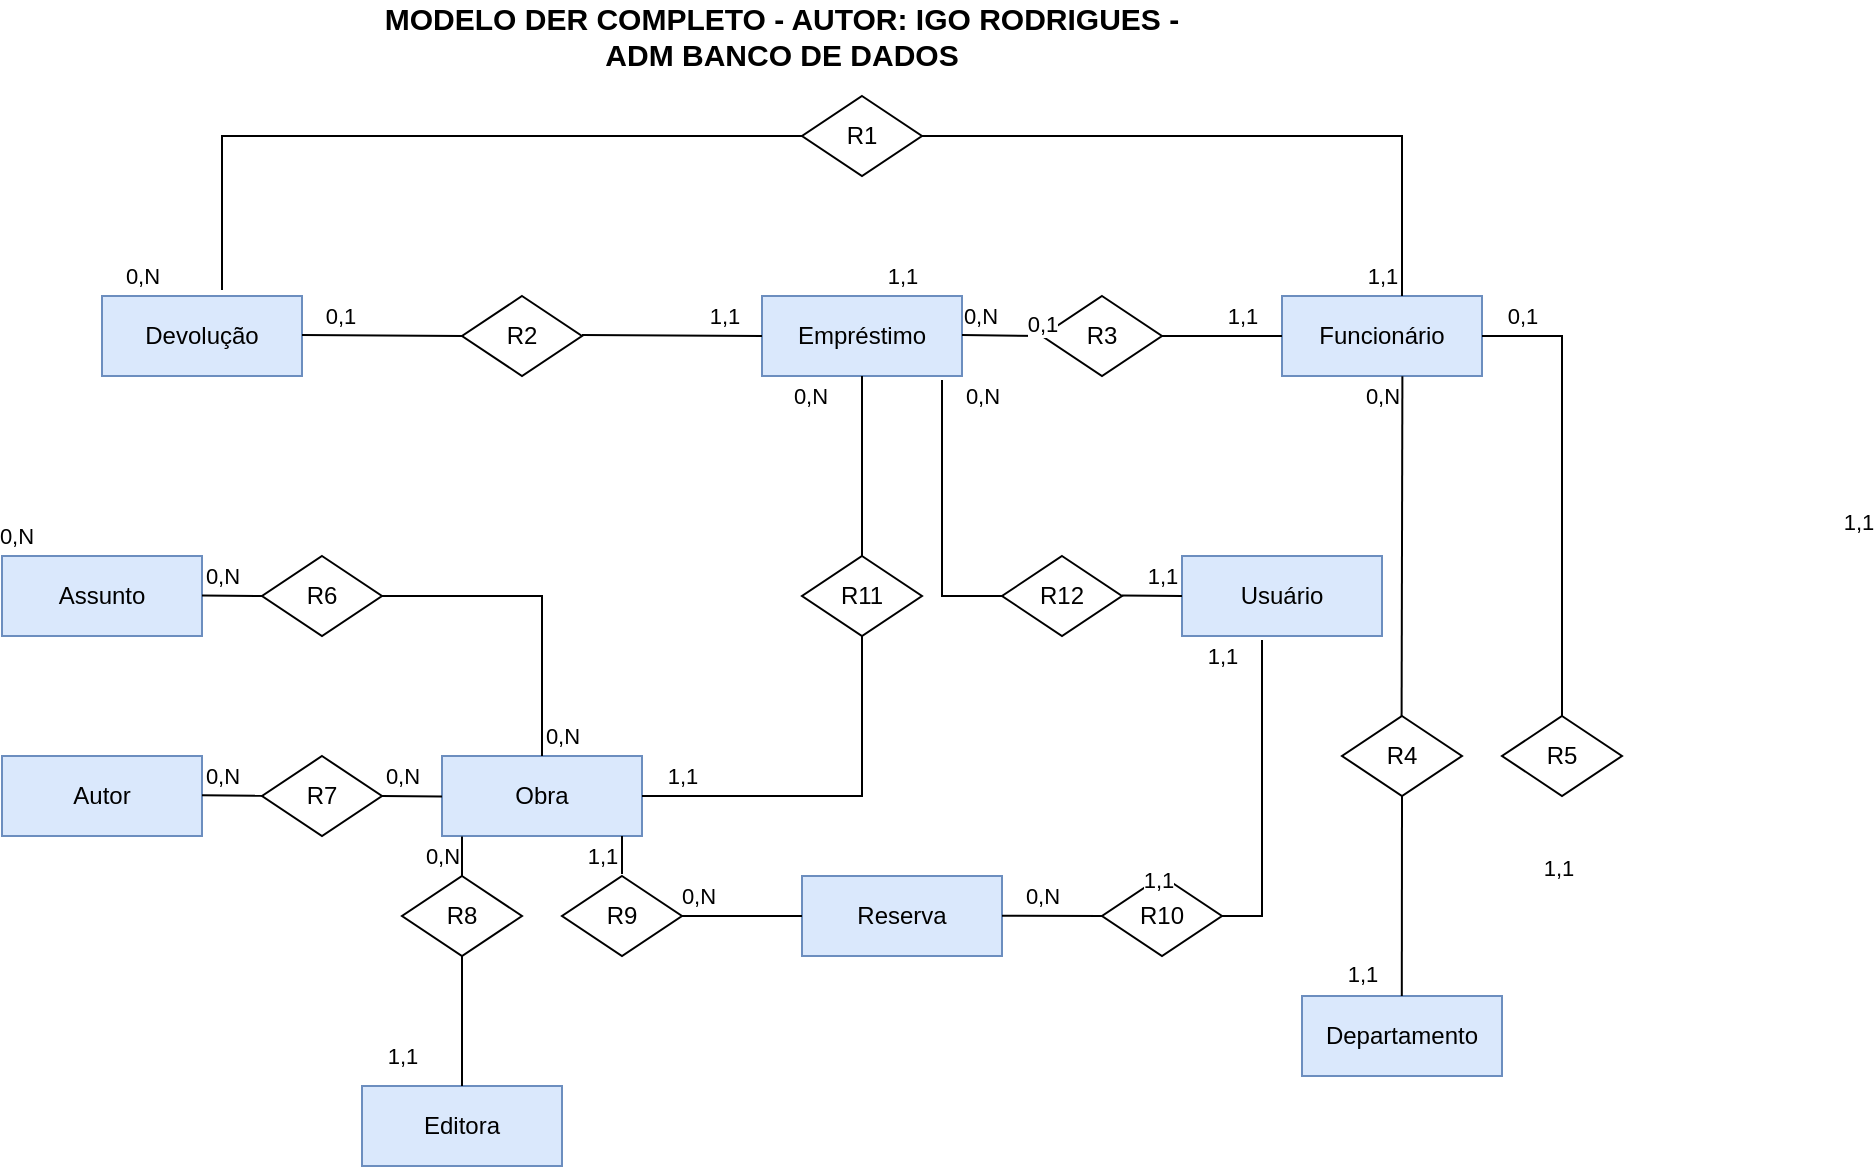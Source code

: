 <mxfile version="13.6.4" type="github">
  <diagram id="sxkPdNLgV4T2of8Bxe0q" name="Página-1">
    <mxGraphModel dx="413" dy="230" grid="1" gridSize="10" guides="1" tooltips="1" connect="1" arrows="1" fold="1" page="1" pageScale="1" pageWidth="827" pageHeight="1169" math="0" shadow="0">
      <root>
        <mxCell id="0" />
        <mxCell id="1" parent="0" />
        <mxCell id="IpgLhtcSPd8iix0qe7gb-1" value="Obra" style="whiteSpace=wrap;html=1;align=center;fillColor=#dae8fc;strokeColor=#6c8ebf;" vertex="1" parent="1">
          <mxGeometry x="230" y="400" width="100" height="40" as="geometry" />
        </mxCell>
        <mxCell id="IpgLhtcSPd8iix0qe7gb-2" value="Devolução" style="whiteSpace=wrap;html=1;align=center;fillColor=#dae8fc;strokeColor=#6c8ebf;" vertex="1" parent="1">
          <mxGeometry x="60" y="170" width="100" height="40" as="geometry" />
        </mxCell>
        <mxCell id="IpgLhtcSPd8iix0qe7gb-3" value="Editora" style="whiteSpace=wrap;html=1;align=center;fillColor=#dae8fc;strokeColor=#6c8ebf;" vertex="1" parent="1">
          <mxGeometry x="190" y="565" width="100" height="40" as="geometry" />
        </mxCell>
        <mxCell id="IpgLhtcSPd8iix0qe7gb-4" value="Empréstimo" style="whiteSpace=wrap;html=1;align=center;fillColor=#dae8fc;strokeColor=#6c8ebf;" vertex="1" parent="1">
          <mxGeometry x="390" y="170" width="100" height="40" as="geometry" />
        </mxCell>
        <mxCell id="IpgLhtcSPd8iix0qe7gb-5" value="Funcionário" style="whiteSpace=wrap;html=1;align=center;fillColor=#dae8fc;strokeColor=#6c8ebf;" vertex="1" parent="1">
          <mxGeometry x="650" y="170" width="100" height="40" as="geometry" />
        </mxCell>
        <mxCell id="IpgLhtcSPd8iix0qe7gb-6" value="Usuário" style="whiteSpace=wrap;html=1;align=center;fillColor=#dae8fc;strokeColor=#6c8ebf;" vertex="1" parent="1">
          <mxGeometry x="600" y="300" width="100" height="40" as="geometry" />
        </mxCell>
        <mxCell id="IpgLhtcSPd8iix0qe7gb-7" value="Reserva" style="whiteSpace=wrap;html=1;align=center;fillColor=#dae8fc;strokeColor=#6c8ebf;" vertex="1" parent="1">
          <mxGeometry x="410" y="460" width="100" height="40" as="geometry" />
        </mxCell>
        <mxCell id="IpgLhtcSPd8iix0qe7gb-8" value="Departamento" style="whiteSpace=wrap;html=1;align=center;fillColor=#dae8fc;strokeColor=#6c8ebf;" vertex="1" parent="1">
          <mxGeometry x="660" y="520" width="100" height="40" as="geometry" />
        </mxCell>
        <mxCell id="IpgLhtcSPd8iix0qe7gb-19" value="Assunto" style="whiteSpace=wrap;html=1;align=center;fillColor=#dae8fc;strokeColor=#6c8ebf;" vertex="1" parent="1">
          <mxGeometry x="10" y="300" width="100" height="40" as="geometry" />
        </mxCell>
        <mxCell id="IpgLhtcSPd8iix0qe7gb-22" value="Autor" style="whiteSpace=wrap;html=1;align=center;fillColor=#dae8fc;strokeColor=#6c8ebf;" vertex="1" parent="1">
          <mxGeometry x="10" y="400" width="100" height="40" as="geometry" />
        </mxCell>
        <mxCell id="IpgLhtcSPd8iix0qe7gb-27" value="MODELO DER COMPLETO - AUTOR: IGO RODRIGUES - &lt;br&gt;ADM BANCO DE DADOS" style="text;html=1;strokeColor=none;fillColor=none;align=center;verticalAlign=middle;whiteSpace=wrap;rounded=0;fontStyle=1;fontSize=15;" vertex="1" parent="1">
          <mxGeometry x="140" y="30" width="520" height="20" as="geometry" />
        </mxCell>
        <mxCell id="IpgLhtcSPd8iix0qe7gb-31" value="R2" style="shape=rhombus;perimeter=rhombusPerimeter;whiteSpace=wrap;html=1;align=center;" vertex="1" parent="1">
          <mxGeometry x="240" y="170" width="60" height="40" as="geometry" />
        </mxCell>
        <mxCell id="IpgLhtcSPd8iix0qe7gb-36" value="R7" style="shape=rhombus;perimeter=rhombusPerimeter;whiteSpace=wrap;html=1;align=center;" vertex="1" parent="1">
          <mxGeometry x="140" y="400" width="60" height="40" as="geometry" />
        </mxCell>
        <mxCell id="IpgLhtcSPd8iix0qe7gb-37" value="R6" style="shape=rhombus;perimeter=rhombusPerimeter;whiteSpace=wrap;html=1;align=center;" vertex="1" parent="1">
          <mxGeometry x="140" y="300" width="60" height="40" as="geometry" />
        </mxCell>
        <mxCell id="IpgLhtcSPd8iix0qe7gb-38" value="R11" style="shape=rhombus;perimeter=rhombusPerimeter;whiteSpace=wrap;html=1;align=center;" vertex="1" parent="1">
          <mxGeometry x="410" y="300" width="60" height="40" as="geometry" />
        </mxCell>
        <mxCell id="IpgLhtcSPd8iix0qe7gb-39" value="R12" style="shape=rhombus;perimeter=rhombusPerimeter;whiteSpace=wrap;html=1;align=center;" vertex="1" parent="1">
          <mxGeometry x="510" y="300" width="60" height="40" as="geometry" />
        </mxCell>
        <mxCell id="IpgLhtcSPd8iix0qe7gb-40" value="R4" style="shape=rhombus;perimeter=rhombusPerimeter;whiteSpace=wrap;html=1;align=center;" vertex="1" parent="1">
          <mxGeometry x="680" y="380" width="60" height="40" as="geometry" />
        </mxCell>
        <mxCell id="IpgLhtcSPd8iix0qe7gb-41" value="R5" style="shape=rhombus;perimeter=rhombusPerimeter;whiteSpace=wrap;html=1;align=center;" vertex="1" parent="1">
          <mxGeometry x="760" y="380" width="60" height="40" as="geometry" />
        </mxCell>
        <mxCell id="IpgLhtcSPd8iix0qe7gb-42" value="R10" style="shape=rhombus;perimeter=rhombusPerimeter;whiteSpace=wrap;html=1;align=center;" vertex="1" parent="1">
          <mxGeometry x="560" y="460" width="60" height="40" as="geometry" />
        </mxCell>
        <mxCell id="IpgLhtcSPd8iix0qe7gb-43" value="R8" style="shape=rhombus;perimeter=rhombusPerimeter;whiteSpace=wrap;html=1;align=center;" vertex="1" parent="1">
          <mxGeometry x="210" y="460" width="60" height="40" as="geometry" />
        </mxCell>
        <mxCell id="IpgLhtcSPd8iix0qe7gb-44" value="R9" style="shape=rhombus;perimeter=rhombusPerimeter;whiteSpace=wrap;html=1;align=center;" vertex="1" parent="1">
          <mxGeometry x="290" y="460" width="60" height="40" as="geometry" />
        </mxCell>
        <mxCell id="IpgLhtcSPd8iix0qe7gb-45" value="R3" style="shape=rhombus;perimeter=rhombusPerimeter;whiteSpace=wrap;html=1;align=center;" vertex="1" parent="1">
          <mxGeometry x="530" y="170" width="60" height="40" as="geometry" />
        </mxCell>
        <mxCell id="IpgLhtcSPd8iix0qe7gb-46" value="R1" style="shape=rhombus;perimeter=rhombusPerimeter;whiteSpace=wrap;html=1;align=center;" vertex="1" parent="1">
          <mxGeometry x="410" y="70" width="60" height="40" as="geometry" />
        </mxCell>
        <mxCell id="IpgLhtcSPd8iix0qe7gb-48" value="" style="endArrow=none;html=1;rounded=0;" edge="1" parent="1">
          <mxGeometry relative="1" as="geometry">
            <mxPoint x="160" y="189.5" as="sourcePoint" />
            <mxPoint x="240" y="190" as="targetPoint" />
          </mxGeometry>
        </mxCell>
        <mxCell id="IpgLhtcSPd8iix0qe7gb-49" value="0,1" style="edgeLabel;html=1;align=center;verticalAlign=middle;resizable=0;points=[];" vertex="1" connectable="0" parent="IpgLhtcSPd8iix0qe7gb-48">
          <mxGeometry x="-0.475" y="2" relative="1" as="geometry">
            <mxPoint x="-2" y="-8" as="offset" />
          </mxGeometry>
        </mxCell>
        <mxCell id="IpgLhtcSPd8iix0qe7gb-52" value="0,N" style="edgeLabel;html=1;align=center;verticalAlign=middle;resizable=0;points=[];" vertex="1" connectable="0" parent="IpgLhtcSPd8iix0qe7gb-48">
          <mxGeometry x="-0.475" y="2" relative="1" as="geometry">
            <mxPoint x="-101.01" y="-27.63" as="offset" />
          </mxGeometry>
        </mxCell>
        <mxCell id="IpgLhtcSPd8iix0qe7gb-50" value="" style="endArrow=none;html=1;rounded=0;" edge="1" parent="1">
          <mxGeometry relative="1" as="geometry">
            <mxPoint x="300" y="189.5" as="sourcePoint" />
            <mxPoint x="380" y="190" as="targetPoint" />
            <Array as="points">
              <mxPoint x="390" y="190" />
            </Array>
          </mxGeometry>
        </mxCell>
        <mxCell id="IpgLhtcSPd8iix0qe7gb-51" value="1,1" style="edgeLabel;html=1;align=center;verticalAlign=middle;resizable=0;points=[];" vertex="1" connectable="0" parent="IpgLhtcSPd8iix0qe7gb-50">
          <mxGeometry x="-0.475" y="2" relative="1" as="geometry">
            <mxPoint x="43.99" y="-8" as="offset" />
          </mxGeometry>
        </mxCell>
        <mxCell id="IpgLhtcSPd8iix0qe7gb-55" value="" style="endArrow=none;html=1;rounded=0;" edge="1" parent="1">
          <mxGeometry relative="1" as="geometry">
            <mxPoint x="490" y="189.5" as="sourcePoint" />
            <mxPoint x="530" y="190" as="targetPoint" />
          </mxGeometry>
        </mxCell>
        <mxCell id="IpgLhtcSPd8iix0qe7gb-56" value="0,N" style="edgeLabel;html=1;align=center;verticalAlign=middle;resizable=0;points=[];" vertex="1" connectable="0" parent="IpgLhtcSPd8iix0qe7gb-55">
          <mxGeometry x="-0.475" y="2" relative="1" as="geometry">
            <mxPoint x="-2" y="-8" as="offset" />
          </mxGeometry>
        </mxCell>
        <mxCell id="IpgLhtcSPd8iix0qe7gb-98" value="0,N" style="edgeLabel;html=1;align=center;verticalAlign=middle;resizable=0;points=[];" vertex="1" connectable="0" parent="IpgLhtcSPd8iix0qe7gb-55">
          <mxGeometry x="-0.475" y="2" relative="1" as="geometry">
            <mxPoint x="-0.31" y="32.37" as="offset" />
          </mxGeometry>
        </mxCell>
        <mxCell id="IpgLhtcSPd8iix0qe7gb-58" value="" style="endArrow=none;html=1;rounded=0;entryX=0;entryY=0.5;entryDx=0;entryDy=0;exitX=1;exitY=0.5;exitDx=0;exitDy=0;" edge="1" parent="1" source="IpgLhtcSPd8iix0qe7gb-45" target="IpgLhtcSPd8iix0qe7gb-5">
          <mxGeometry relative="1" as="geometry">
            <mxPoint x="500" y="199.5" as="sourcePoint" />
            <mxPoint x="540" y="200" as="targetPoint" />
          </mxGeometry>
        </mxCell>
        <mxCell id="IpgLhtcSPd8iix0qe7gb-59" value="1,1" style="edgeLabel;html=1;align=center;verticalAlign=middle;resizable=0;points=[];" vertex="1" connectable="0" parent="IpgLhtcSPd8iix0qe7gb-58">
          <mxGeometry x="-0.475" y="2" relative="1" as="geometry">
            <mxPoint x="24" y="-8" as="offset" />
          </mxGeometry>
        </mxCell>
        <mxCell id="IpgLhtcSPd8iix0qe7gb-63" value="" style="endArrow=none;html=1;rounded=0;exitX=1;exitY=0.5;exitDx=0;exitDy=0;" edge="1" parent="1">
          <mxGeometry relative="1" as="geometry">
            <mxPoint x="570" y="319.8" as="sourcePoint" />
            <mxPoint x="600" y="320" as="targetPoint" />
          </mxGeometry>
        </mxCell>
        <mxCell id="IpgLhtcSPd8iix0qe7gb-64" value="1,1" style="edgeLabel;html=1;align=center;verticalAlign=middle;resizable=0;points=[];" vertex="1" connectable="0" parent="IpgLhtcSPd8iix0qe7gb-63">
          <mxGeometry x="-0.475" y="2" relative="1" as="geometry">
            <mxPoint x="11.99" y="-8" as="offset" />
          </mxGeometry>
        </mxCell>
        <mxCell id="IpgLhtcSPd8iix0qe7gb-65" value="" style="endArrow=none;html=1;rounded=0;exitX=0.5;exitY=1;exitDx=0;exitDy=0;" edge="1" parent="1" source="IpgLhtcSPd8iix0qe7gb-4" target="IpgLhtcSPd8iix0qe7gb-38">
          <mxGeometry relative="1" as="geometry">
            <mxPoint x="440" y="220" as="sourcePoint" />
            <mxPoint x="480" y="220.5" as="targetPoint" />
          </mxGeometry>
        </mxCell>
        <mxCell id="IpgLhtcSPd8iix0qe7gb-66" value="0,N" style="edgeLabel;html=1;align=center;verticalAlign=middle;resizable=0;points=[];" vertex="1" connectable="0" parent="IpgLhtcSPd8iix0qe7gb-65">
          <mxGeometry x="-0.475" y="2" relative="1" as="geometry">
            <mxPoint x="-28" y="-13.6" as="offset" />
          </mxGeometry>
        </mxCell>
        <mxCell id="IpgLhtcSPd8iix0qe7gb-103" value="1,1" style="edgeLabel;html=1;align=center;verticalAlign=middle;resizable=0;points=[];" vertex="1" connectable="0" parent="IpgLhtcSPd8iix0qe7gb-65">
          <mxGeometry x="-0.475" y="2" relative="1" as="geometry">
            <mxPoint x="-92" y="176.57" as="offset" />
          </mxGeometry>
        </mxCell>
        <mxCell id="IpgLhtcSPd8iix0qe7gb-67" value="" style="endArrow=none;html=1;rounded=0;" edge="1" parent="1">
          <mxGeometry relative="1" as="geometry">
            <mxPoint x="110" y="319.75" as="sourcePoint" />
            <mxPoint x="140" y="320" as="targetPoint" />
          </mxGeometry>
        </mxCell>
        <mxCell id="IpgLhtcSPd8iix0qe7gb-68" value="0,N" style="edgeLabel;html=1;align=center;verticalAlign=middle;resizable=0;points=[];" vertex="1" connectable="0" parent="IpgLhtcSPd8iix0qe7gb-67">
          <mxGeometry x="-0.475" y="2" relative="1" as="geometry">
            <mxPoint x="1.98" y="-8" as="offset" />
          </mxGeometry>
        </mxCell>
        <mxCell id="IpgLhtcSPd8iix0qe7gb-69" value="0,N" style="edgeLabel;html=1;align=center;verticalAlign=middle;resizable=0;points=[];" vertex="1" connectable="0" parent="IpgLhtcSPd8iix0qe7gb-67">
          <mxGeometry x="-0.475" y="2" relative="1" as="geometry">
            <mxPoint x="-101.01" y="-27.63" as="offset" />
          </mxGeometry>
        </mxCell>
        <mxCell id="IpgLhtcSPd8iix0qe7gb-70" value="" style="endArrow=none;html=1;rounded=0;" edge="1" parent="1">
          <mxGeometry relative="1" as="geometry">
            <mxPoint x="110" y="419.6" as="sourcePoint" />
            <mxPoint x="140" y="419.85" as="targetPoint" />
          </mxGeometry>
        </mxCell>
        <mxCell id="IpgLhtcSPd8iix0qe7gb-71" value="0,N" style="edgeLabel;html=1;align=center;verticalAlign=middle;resizable=0;points=[];" vertex="1" connectable="0" parent="IpgLhtcSPd8iix0qe7gb-70">
          <mxGeometry x="-0.475" y="2" relative="1" as="geometry">
            <mxPoint x="1.98" y="-8" as="offset" />
          </mxGeometry>
        </mxCell>
        <mxCell id="IpgLhtcSPd8iix0qe7gb-73" value="" style="endArrow=none;html=1;rounded=0;" edge="1" parent="1">
          <mxGeometry relative="1" as="geometry">
            <mxPoint x="200" y="420" as="sourcePoint" />
            <mxPoint x="230" y="420.25" as="targetPoint" />
          </mxGeometry>
        </mxCell>
        <mxCell id="IpgLhtcSPd8iix0qe7gb-74" value="0,N" style="edgeLabel;html=1;align=center;verticalAlign=middle;resizable=0;points=[];" vertex="1" connectable="0" parent="IpgLhtcSPd8iix0qe7gb-73">
          <mxGeometry x="-0.475" y="2" relative="1" as="geometry">
            <mxPoint x="1.98" y="-8" as="offset" />
          </mxGeometry>
        </mxCell>
        <mxCell id="IpgLhtcSPd8iix0qe7gb-76" value="" style="endArrow=none;html=1;rounded=0;" edge="1" parent="1" source="IpgLhtcSPd8iix0qe7gb-43">
          <mxGeometry relative="1" as="geometry">
            <mxPoint x="210" y="440" as="sourcePoint" />
            <mxPoint x="240" y="440.25" as="targetPoint" />
          </mxGeometry>
        </mxCell>
        <mxCell id="IpgLhtcSPd8iix0qe7gb-77" value="0,N" style="edgeLabel;html=1;align=center;verticalAlign=middle;resizable=0;points=[];" vertex="1" connectable="0" parent="IpgLhtcSPd8iix0qe7gb-76">
          <mxGeometry x="-0.475" y="2" relative="1" as="geometry">
            <mxPoint x="-8" y="-4.8" as="offset" />
          </mxGeometry>
        </mxCell>
        <mxCell id="IpgLhtcSPd8iix0qe7gb-78" value="" style="endArrow=none;html=1;rounded=0;" edge="1" parent="1">
          <mxGeometry relative="1" as="geometry">
            <mxPoint x="320" y="459" as="sourcePoint" />
            <mxPoint x="320" y="440" as="targetPoint" />
          </mxGeometry>
        </mxCell>
        <mxCell id="IpgLhtcSPd8iix0qe7gb-79" value="1,1" style="edgeLabel;html=1;align=center;verticalAlign=middle;resizable=0;points=[];" vertex="1" connectable="0" parent="IpgLhtcSPd8iix0qe7gb-78">
          <mxGeometry x="-0.475" y="2" relative="1" as="geometry">
            <mxPoint x="-8" y="-4.2" as="offset" />
          </mxGeometry>
        </mxCell>
        <mxCell id="IpgLhtcSPd8iix0qe7gb-80" value="" style="endArrow=none;html=1;rounded=0;entryX=0.5;entryY=1;entryDx=0;entryDy=0;" edge="1" parent="1" target="IpgLhtcSPd8iix0qe7gb-43">
          <mxGeometry relative="1" as="geometry">
            <mxPoint x="240" y="565" as="sourcePoint" />
            <mxPoint x="240" y="506" as="targetPoint" />
          </mxGeometry>
        </mxCell>
        <mxCell id="IpgLhtcSPd8iix0qe7gb-81" value="1,1" style="edgeLabel;html=1;align=center;verticalAlign=middle;resizable=0;points=[];" vertex="1" connectable="0" parent="IpgLhtcSPd8iix0qe7gb-80">
          <mxGeometry x="-0.475" y="2" relative="1" as="geometry">
            <mxPoint x="-28" y="2.14" as="offset" />
          </mxGeometry>
        </mxCell>
        <mxCell id="IpgLhtcSPd8iix0qe7gb-82" value="" style="endArrow=none;html=1;rounded=0;entryX=0;entryY=0.5;entryDx=0;entryDy=0;exitX=1;exitY=0.5;exitDx=0;exitDy=0;" edge="1" parent="1" source="IpgLhtcSPd8iix0qe7gb-44" target="IpgLhtcSPd8iix0qe7gb-7">
          <mxGeometry relative="1" as="geometry">
            <mxPoint x="353" y="480" as="sourcePoint" />
            <mxPoint x="360" y="470.13" as="targetPoint" />
          </mxGeometry>
        </mxCell>
        <mxCell id="IpgLhtcSPd8iix0qe7gb-83" value="0,N" style="edgeLabel;html=1;align=center;verticalAlign=middle;resizable=0;points=[];" vertex="1" connectable="0" parent="IpgLhtcSPd8iix0qe7gb-82">
          <mxGeometry x="-0.475" y="2" relative="1" as="geometry">
            <mxPoint x="-8" y="-8" as="offset" />
          </mxGeometry>
        </mxCell>
        <mxCell id="IpgLhtcSPd8iix0qe7gb-84" value="" style="endArrow=none;html=1;rounded=0;exitX=1;exitY=0.5;exitDx=0;exitDy=0;" edge="1" parent="1">
          <mxGeometry relative="1" as="geometry">
            <mxPoint x="510.0" y="479.86" as="sourcePoint" />
            <mxPoint x="560" y="480" as="targetPoint" />
          </mxGeometry>
        </mxCell>
        <mxCell id="IpgLhtcSPd8iix0qe7gb-85" value="0,N" style="edgeLabel;html=1;align=center;verticalAlign=middle;resizable=0;points=[];" vertex="1" connectable="0" parent="IpgLhtcSPd8iix0qe7gb-84">
          <mxGeometry x="-0.475" y="2" relative="1" as="geometry">
            <mxPoint x="6.94" y="-8" as="offset" />
          </mxGeometry>
        </mxCell>
        <mxCell id="IpgLhtcSPd8iix0qe7gb-86" value="" style="endArrow=none;html=1;rounded=0;entryX=0.5;entryY=1;entryDx=0;entryDy=0;" edge="1" parent="1" target="IpgLhtcSPd8iix0qe7gb-40">
          <mxGeometry relative="1" as="geometry">
            <mxPoint x="709.9" y="520" as="sourcePoint" />
            <mxPoint x="709.9" y="423.14" as="targetPoint" />
          </mxGeometry>
        </mxCell>
        <mxCell id="IpgLhtcSPd8iix0qe7gb-87" value="1,1" style="edgeLabel;html=1;align=center;verticalAlign=middle;resizable=0;points=[];" vertex="1" connectable="0" parent="IpgLhtcSPd8iix0qe7gb-86">
          <mxGeometry x="-0.475" y="2" relative="1" as="geometry">
            <mxPoint x="-18" y="15.44" as="offset" />
          </mxGeometry>
        </mxCell>
        <mxCell id="IpgLhtcSPd8iix0qe7gb-89" value="" style="endArrow=none;html=1;rounded=0;entryX=0.602;entryY=1.002;entryDx=0;entryDy=0;entryPerimeter=0;" edge="1" parent="1" target="IpgLhtcSPd8iix0qe7gb-5">
          <mxGeometry relative="1" as="geometry">
            <mxPoint x="709.8" y="380" as="sourcePoint" />
            <mxPoint x="709.9" y="280" as="targetPoint" />
          </mxGeometry>
        </mxCell>
        <mxCell id="IpgLhtcSPd8iix0qe7gb-90" value="0,N" style="edgeLabel;html=1;align=center;verticalAlign=middle;resizable=0;points=[];" vertex="1" connectable="0" parent="IpgLhtcSPd8iix0qe7gb-89">
          <mxGeometry x="-0.475" y="2" relative="1" as="geometry">
            <mxPoint x="-8.01" y="-115.99" as="offset" />
          </mxGeometry>
        </mxCell>
        <mxCell id="IpgLhtcSPd8iix0qe7gb-91" value="" style="endArrow=none;html=1;rounded=0;exitX=1;exitY=0.5;exitDx=0;exitDy=0;entryX=0.6;entryY=0;entryDx=0;entryDy=0;entryPerimeter=0;" edge="1" parent="1" source="IpgLhtcSPd8iix0qe7gb-46" target="IpgLhtcSPd8iix0qe7gb-5">
          <mxGeometry relative="1" as="geometry">
            <mxPoint x="540" y="90" as="sourcePoint" />
            <mxPoint x="540" y="200" as="targetPoint" />
            <Array as="points">
              <mxPoint x="710" y="90" />
            </Array>
          </mxGeometry>
        </mxCell>
        <mxCell id="IpgLhtcSPd8iix0qe7gb-92" value="1,1" style="edgeLabel;html=1;align=center;verticalAlign=middle;resizable=0;points=[];" vertex="1" connectable="0" parent="IpgLhtcSPd8iix0qe7gb-91">
          <mxGeometry x="-0.475" y="2" relative="1" as="geometry">
            <mxPoint x="146" y="72" as="offset" />
          </mxGeometry>
        </mxCell>
        <mxCell id="IpgLhtcSPd8iix0qe7gb-95" value="0,1" style="edgeLabel;html=1;align=center;verticalAlign=middle;resizable=0;points=[];" vertex="1" connectable="0" parent="IpgLhtcSPd8iix0qe7gb-91">
          <mxGeometry x="-0.475" y="2" relative="1" as="geometry">
            <mxPoint x="216" y="92" as="offset" />
          </mxGeometry>
        </mxCell>
        <mxCell id="IpgLhtcSPd8iix0qe7gb-93" value="" style="endArrow=none;html=1;rounded=0;entryX=0.5;entryY=0;entryDx=0;entryDy=0;" edge="1" parent="1" target="IpgLhtcSPd8iix0qe7gb-41">
          <mxGeometry relative="1" as="geometry">
            <mxPoint x="750" y="190" as="sourcePoint" />
            <mxPoint x="790" y="280" as="targetPoint" />
            <Array as="points">
              <mxPoint x="790" y="190" />
            </Array>
          </mxGeometry>
        </mxCell>
        <mxCell id="IpgLhtcSPd8iix0qe7gb-94" value="1,1" style="edgeLabel;html=1;align=center;verticalAlign=middle;resizable=0;points=[];" vertex="1" connectable="0" parent="IpgLhtcSPd8iix0qe7gb-93">
          <mxGeometry x="-0.475" y="2" relative="1" as="geometry">
            <mxPoint x="146" y="72" as="offset" />
          </mxGeometry>
        </mxCell>
        <mxCell id="IpgLhtcSPd8iix0qe7gb-96" value="" style="endArrow=none;html=1;rounded=0;entryX=0;entryY=0.5;entryDx=0;entryDy=0;" edge="1" parent="1" target="IpgLhtcSPd8iix0qe7gb-39">
          <mxGeometry relative="1" as="geometry">
            <mxPoint x="480" y="212" as="sourcePoint" />
            <mxPoint x="800" y="390" as="targetPoint" />
            <Array as="points">
              <mxPoint x="480" y="320" />
            </Array>
          </mxGeometry>
        </mxCell>
        <mxCell id="IpgLhtcSPd8iix0qe7gb-97" value="1,1" style="edgeLabel;html=1;align=center;verticalAlign=middle;resizable=0;points=[];" vertex="1" connectable="0" parent="IpgLhtcSPd8iix0qe7gb-96">
          <mxGeometry x="-0.475" y="2" relative="1" as="geometry">
            <mxPoint x="138" y="102" as="offset" />
          </mxGeometry>
        </mxCell>
        <mxCell id="IpgLhtcSPd8iix0qe7gb-99" value="" style="endArrow=none;html=1;rounded=0;entryX=1;entryY=0.5;entryDx=0;entryDy=0;" edge="1" parent="1" target="IpgLhtcSPd8iix0qe7gb-42">
          <mxGeometry relative="1" as="geometry">
            <mxPoint x="640" y="342" as="sourcePoint" />
            <mxPoint x="650" y="560" as="targetPoint" />
            <Array as="points">
              <mxPoint x="640" y="480" />
            </Array>
          </mxGeometry>
        </mxCell>
        <mxCell id="IpgLhtcSPd8iix0qe7gb-100" value="1,1" style="edgeLabel;html=1;align=center;verticalAlign=middle;resizable=0;points=[];" vertex="1" connectable="0" parent="IpgLhtcSPd8iix0qe7gb-99">
          <mxGeometry x="-0.475" y="2" relative="1" as="geometry">
            <mxPoint x="146" y="72" as="offset" />
          </mxGeometry>
        </mxCell>
        <mxCell id="IpgLhtcSPd8iix0qe7gb-101" value="" style="endArrow=none;html=1;rounded=0;entryX=1;entryY=0.5;entryDx=0;entryDy=0;exitX=0.5;exitY=1;exitDx=0;exitDy=0;" edge="1" parent="1" source="IpgLhtcSPd8iix0qe7gb-38" target="IpgLhtcSPd8iix0qe7gb-1">
          <mxGeometry relative="1" as="geometry">
            <mxPoint x="380" y="300" as="sourcePoint" />
            <mxPoint x="360" y="438" as="targetPoint" />
            <Array as="points">
              <mxPoint x="440" y="420" />
            </Array>
          </mxGeometry>
        </mxCell>
        <mxCell id="IpgLhtcSPd8iix0qe7gb-102" value="1,1" style="edgeLabel;html=1;align=center;verticalAlign=middle;resizable=0;points=[];" vertex="1" connectable="0" parent="IpgLhtcSPd8iix0qe7gb-101">
          <mxGeometry x="-0.475" y="2" relative="1" as="geometry">
            <mxPoint x="146" y="72" as="offset" />
          </mxGeometry>
        </mxCell>
        <mxCell id="IpgLhtcSPd8iix0qe7gb-104" value="" style="endArrow=none;html=1;rounded=0;exitX=1;exitY=0.5;exitDx=0;exitDy=0;entryX=0.5;entryY=0;entryDx=0;entryDy=0;" edge="1" parent="1" source="IpgLhtcSPd8iix0qe7gb-37" target="IpgLhtcSPd8iix0qe7gb-1">
          <mxGeometry relative="1" as="geometry">
            <mxPoint x="450" y="350" as="sourcePoint" />
            <mxPoint x="340" y="430" as="targetPoint" />
            <Array as="points">
              <mxPoint x="280" y="320" />
            </Array>
          </mxGeometry>
        </mxCell>
        <mxCell id="IpgLhtcSPd8iix0qe7gb-105" value="0,N" style="edgeLabel;html=1;align=center;verticalAlign=middle;resizable=0;points=[];" vertex="1" connectable="0" parent="IpgLhtcSPd8iix0qe7gb-104">
          <mxGeometry x="-0.475" y="2" relative="1" as="geometry">
            <mxPoint x="47.71" y="72" as="offset" />
          </mxGeometry>
        </mxCell>
        <mxCell id="IpgLhtcSPd8iix0qe7gb-106" value="" style="endArrow=none;html=1;rounded=0;exitX=0;exitY=0.5;exitDx=0;exitDy=0;" edge="1" parent="1" source="IpgLhtcSPd8iix0qe7gb-46">
          <mxGeometry relative="1" as="geometry">
            <mxPoint x="170" y="90" as="sourcePoint" />
            <mxPoint x="120" y="167" as="targetPoint" />
            <Array as="points">
              <mxPoint x="120" y="90" />
            </Array>
          </mxGeometry>
        </mxCell>
        <mxCell id="IpgLhtcSPd8iix0qe7gb-107" value="1,1" style="edgeLabel;html=1;align=center;verticalAlign=middle;resizable=0;points=[];" vertex="1" connectable="0" parent="IpgLhtcSPd8iix0qe7gb-106">
          <mxGeometry x="-0.475" y="2" relative="1" as="geometry">
            <mxPoint x="146" y="68" as="offset" />
          </mxGeometry>
        </mxCell>
        <mxCell id="IpgLhtcSPd8iix0qe7gb-108" value="0,1" style="edgeLabel;html=1;align=center;verticalAlign=middle;resizable=0;points=[];" vertex="1" connectable="0" parent="IpgLhtcSPd8iix0qe7gb-106">
          <mxGeometry x="-0.475" y="2" relative="1" as="geometry">
            <mxPoint x="216" y="92" as="offset" />
          </mxGeometry>
        </mxCell>
      </root>
    </mxGraphModel>
  </diagram>
</mxfile>
